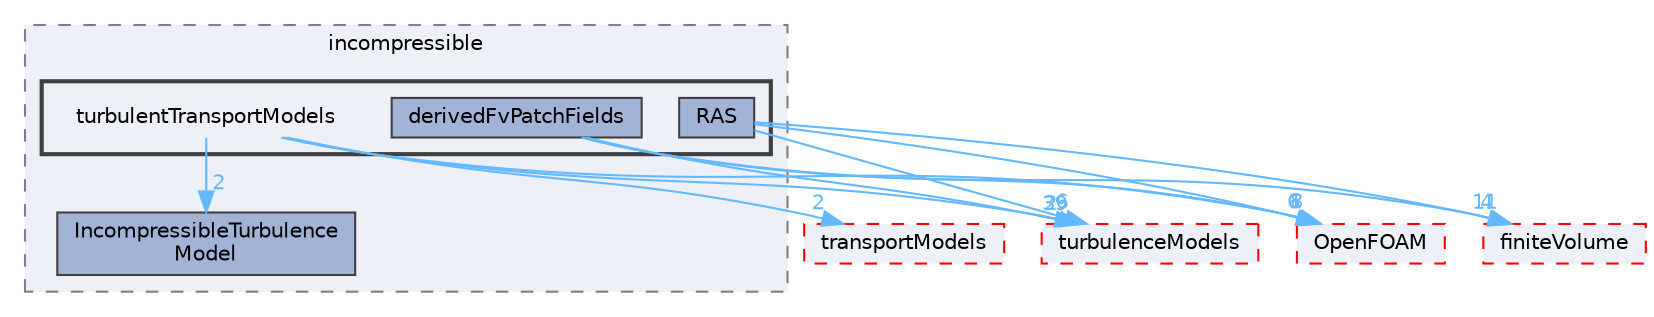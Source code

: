digraph "src/TurbulenceModels/incompressible/turbulentTransportModels"
{
 // LATEX_PDF_SIZE
  bgcolor="transparent";
  edge [fontname=Helvetica,fontsize=10,labelfontname=Helvetica,labelfontsize=10];
  node [fontname=Helvetica,fontsize=10,shape=box,height=0.2,width=0.4];
  compound=true
  subgraph clusterdir_65e3a25be7d63d0357fd279a6ba5d718 {
    graph [ bgcolor="#edf0f7", pencolor="grey50", label="incompressible", fontname=Helvetica,fontsize=10 style="filled,dashed", URL="dir_65e3a25be7d63d0357fd279a6ba5d718.html",tooltip=""]
  dir_de2cd593d19cc0a8b5c44c5f0647956e [label="IncompressibleTurbulence\lModel", fillcolor="#a2b4d6", color="grey25", style="filled", URL="dir_de2cd593d19cc0a8b5c44c5f0647956e.html",tooltip=""];
  subgraph clusterdir_1aa858ea368076f1cd8be38150a1c632 {
    graph [ bgcolor="#edf0f7", pencolor="grey25", label="", fontname=Helvetica,fontsize=10 style="filled,bold", URL="dir_1aa858ea368076f1cd8be38150a1c632.html",tooltip=""]
    dir_1aa858ea368076f1cd8be38150a1c632 [shape=plaintext, label="turbulentTransportModels"];
  dir_c51ac1cf89736fc3dd478029a908b973 [label="derivedFvPatchFields", fillcolor="#a2b4d6", color="grey25", style="filled", URL="dir_c51ac1cf89736fc3dd478029a908b973.html",tooltip=""];
  dir_96b47c9484aadeb0211f2ded0ebdc3ac [label="RAS", fillcolor="#a2b4d6", color="grey25", style="filled", URL="dir_96b47c9484aadeb0211f2ded0ebdc3ac.html",tooltip=""];
  }
  }
  dir_9415e59289a6feeb24164dafa70a594f [label="transportModels", fillcolor="#edf0f7", color="red", style="filled,dashed", URL="dir_9415e59289a6feeb24164dafa70a594f.html",tooltip=""];
  dir_9bd15774b555cf7259a6fa18f99fe99b [label="finiteVolume", fillcolor="#edf0f7", color="red", style="filled,dashed", URL="dir_9bd15774b555cf7259a6fa18f99fe99b.html",tooltip=""];
  dir_a3dc37bcacf99bb6122ed819dac99f09 [label="turbulenceModels", fillcolor="#edf0f7", color="red", style="filled,dashed", URL="dir_a3dc37bcacf99bb6122ed819dac99f09.html",tooltip=""];
  dir_c5473ff19b20e6ec4dfe5c310b3778a8 [label="OpenFOAM", fillcolor="#edf0f7", color="red", style="filled,dashed", URL="dir_c5473ff19b20e6ec4dfe5c310b3778a8.html",tooltip=""];
  dir_1aa858ea368076f1cd8be38150a1c632->dir_9415e59289a6feeb24164dafa70a594f [headlabel="2", labeldistance=1.5 headhref="dir_004162_004112.html" href="dir_004162_004112.html" color="steelblue1" fontcolor="steelblue1"];
  dir_1aa858ea368076f1cd8be38150a1c632->dir_a3dc37bcacf99bb6122ed819dac99f09 [headlabel="39", labeldistance=1.5 headhref="dir_004162_004144.html" href="dir_004162_004144.html" color="steelblue1" fontcolor="steelblue1"];
  dir_1aa858ea368076f1cd8be38150a1c632->dir_c5473ff19b20e6ec4dfe5c310b3778a8 [headlabel="8", labeldistance=1.5 headhref="dir_004162_002695.html" href="dir_004162_002695.html" color="steelblue1" fontcolor="steelblue1"];
  dir_1aa858ea368076f1cd8be38150a1c632->dir_de2cd593d19cc0a8b5c44c5f0647956e [headlabel="2", labeldistance=1.5 headhref="dir_004162_001830.html" href="dir_004162_001830.html" color="steelblue1" fontcolor="steelblue1"];
  dir_c51ac1cf89736fc3dd478029a908b973->dir_9bd15774b555cf7259a6fa18f99fe99b [headlabel="4", labeldistance=1.5 headhref="dir_000893_001387.html" href="dir_000893_001387.html" color="steelblue1" fontcolor="steelblue1"];
  dir_c51ac1cf89736fc3dd478029a908b973->dir_a3dc37bcacf99bb6122ed819dac99f09 [headlabel="2", labeldistance=1.5 headhref="dir_000893_004144.html" href="dir_000893_004144.html" color="steelblue1" fontcolor="steelblue1"];
  dir_c51ac1cf89736fc3dd478029a908b973->dir_c5473ff19b20e6ec4dfe5c310b3778a8 [headlabel="1", labeldistance=1.5 headhref="dir_000893_002695.html" href="dir_000893_002695.html" color="steelblue1" fontcolor="steelblue1"];
  dir_96b47c9484aadeb0211f2ded0ebdc3ac->dir_9bd15774b555cf7259a6fa18f99fe99b [headlabel="11", labeldistance=1.5 headhref="dir_003196_001387.html" href="dir_003196_001387.html" color="steelblue1" fontcolor="steelblue1"];
  dir_96b47c9484aadeb0211f2ded0ebdc3ac->dir_a3dc37bcacf99bb6122ed819dac99f09 [headlabel="6", labeldistance=1.5 headhref="dir_003196_004144.html" href="dir_003196_004144.html" color="steelblue1" fontcolor="steelblue1"];
  dir_96b47c9484aadeb0211f2ded0ebdc3ac->dir_c5473ff19b20e6ec4dfe5c310b3778a8 [headlabel="6", labeldistance=1.5 headhref="dir_003196_002695.html" href="dir_003196_002695.html" color="steelblue1" fontcolor="steelblue1"];
}
